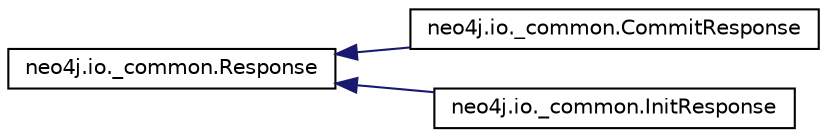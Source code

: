 digraph "Graphical Class Hierarchy"
{
 // LATEX_PDF_SIZE
  edge [fontname="Helvetica",fontsize="10",labelfontname="Helvetica",labelfontsize="10"];
  node [fontname="Helvetica",fontsize="10",shape=record];
  rankdir="LR";
  Node0 [label="neo4j.io._common.Response",height=0.2,width=0.4,color="black", fillcolor="white", style="filled",URL="$classneo4j_1_1io_1_1__common_1_1_response.html",tooltip=" "];
  Node0 -> Node1 [dir="back",color="midnightblue",fontsize="10",style="solid",fontname="Helvetica"];
  Node1 [label="neo4j.io._common.CommitResponse",height=0.2,width=0.4,color="black", fillcolor="white", style="filled",URL="$classneo4j_1_1io_1_1__common_1_1_commit_response.html",tooltip=" "];
  Node0 -> Node2 [dir="back",color="midnightblue",fontsize="10",style="solid",fontname="Helvetica"];
  Node2 [label="neo4j.io._common.InitResponse",height=0.2,width=0.4,color="black", fillcolor="white", style="filled",URL="$classneo4j_1_1io_1_1__common_1_1_init_response.html",tooltip=" "];
}
